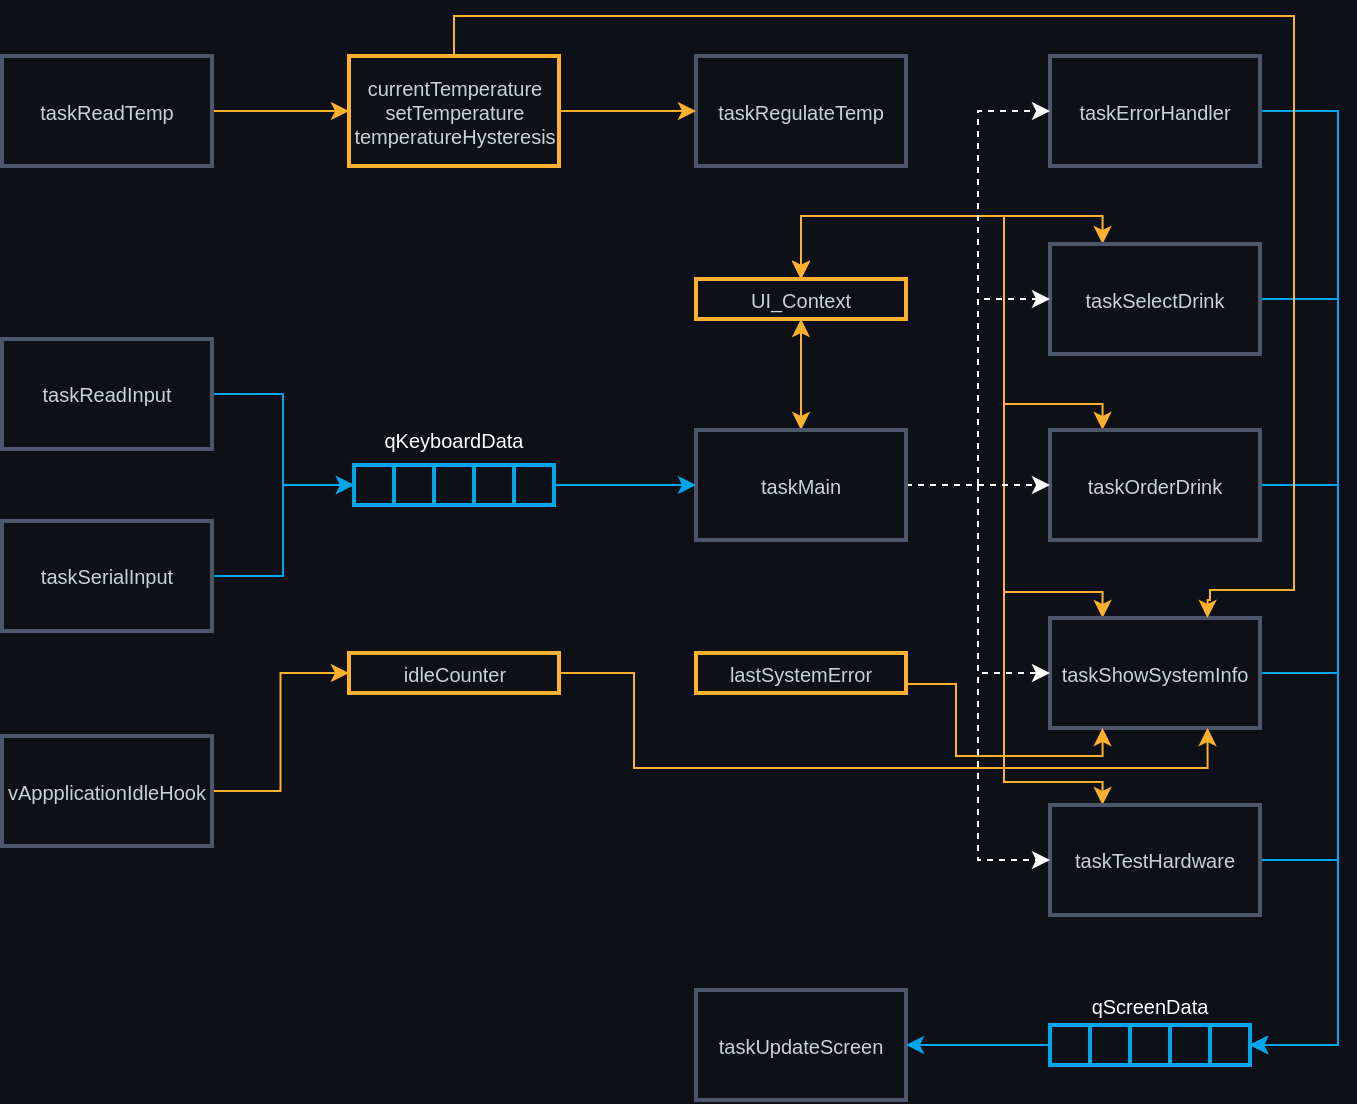 <mxfile version="28.1.1">
  <diagram name="Page-1" id="_fgNbCBozK9R5fLy6JvO">
    <mxGraphModel dx="1890" dy="1382" grid="0" gridSize="10" guides="1" tooltips="1" connect="1" arrows="1" fold="1" page="0" pageScale="1" pageWidth="850" pageHeight="1100" background="light-dark(#0D1117,#0D1117)" math="0" shadow="0">
      <root>
        <mxCell id="0" />
        <mxCell id="1" parent="0" />
        <mxCell id="-oGY_kGoAMbRIR_1ziQC-6" value="taskUpdateScreen" style="rounded=0;whiteSpace=wrap;html=1;fontSize=10;align=center;glass=0;shadow=0;strokeWidth=2;perimeterSpacing=0;strokeColor=#4C566A;fillColor=none;fontColor=#C9D1D9;verticalAlign=middle;spacingLeft=0;spacingTop=0;fontFamily=Helvetica;" parent="1" vertex="1">
          <mxGeometry x="-116" y="30" width="105" height="55" as="geometry" />
        </mxCell>
        <mxCell id="HnXs1HMfGt2ZgMy22FsK-74" style="edgeStyle=orthogonalEdgeStyle;rounded=0;orthogonalLoop=1;jettySize=auto;html=1;entryX=1;entryY=0.5;entryDx=0;entryDy=0;strokeColor=#00A6ED;" edge="1" parent="1" source="HnXs1HMfGt2ZgMy22FsK-3" target="-oGY_kGoAMbRIR_1ziQC-6">
          <mxGeometry relative="1" as="geometry" />
        </mxCell>
        <mxCell id="HnXs1HMfGt2ZgMy22FsK-3" value="" style="rounded=0;whiteSpace=wrap;html=1;fontSize=10;align=left;glass=0;shadow=0;strokeWidth=2;perimeterSpacing=0;strokeColor=#00A6ED;fillColor=none;fontColor=#C9D1D9;verticalAlign=middle;spacingLeft=0;spacingTop=0;fontFamily=Helvetica;" vertex="1" parent="1">
          <mxGeometry x="61" y="47.5" width="20" height="20" as="geometry" />
        </mxCell>
        <mxCell id="HnXs1HMfGt2ZgMy22FsK-4" value="" style="rounded=0;whiteSpace=wrap;html=1;fontSize=10;align=left;glass=0;shadow=0;strokeWidth=2;perimeterSpacing=0;strokeColor=#00A6ED;fillColor=none;fontColor=#C9D1D9;verticalAlign=middle;spacingLeft=0;spacingTop=0;fontFamily=Helvetica;" vertex="1" parent="1">
          <mxGeometry x="81" y="47.5" width="20" height="20" as="geometry" />
        </mxCell>
        <mxCell id="HnXs1HMfGt2ZgMy22FsK-5" value="" style="rounded=0;whiteSpace=wrap;html=1;fontSize=10;align=left;glass=0;shadow=0;strokeWidth=2;perimeterSpacing=0;strokeColor=#00A6ED;fillColor=none;fontColor=#C9D1D9;verticalAlign=middle;spacingLeft=0;spacingTop=0;fontFamily=Helvetica;" vertex="1" parent="1">
          <mxGeometry x="101" y="47.5" width="20" height="20" as="geometry" />
        </mxCell>
        <mxCell id="HnXs1HMfGt2ZgMy22FsK-6" value="" style="rounded=0;whiteSpace=wrap;html=1;fontSize=10;align=left;glass=0;shadow=0;strokeWidth=2;perimeterSpacing=0;strokeColor=#00A6ED;fillColor=none;fontColor=#C9D1D9;verticalAlign=middle;spacingLeft=0;spacingTop=0;fontFamily=Helvetica;" vertex="1" parent="1">
          <mxGeometry x="121" y="47.5" width="20" height="20" as="geometry" />
        </mxCell>
        <mxCell id="HnXs1HMfGt2ZgMy22FsK-7" value="" style="rounded=0;whiteSpace=wrap;html=1;fontSize=10;align=left;glass=0;shadow=0;strokeWidth=2;perimeterSpacing=0;strokeColor=#00A6ED;fillColor=none;fontColor=#C9D1D9;verticalAlign=middle;spacingLeft=0;spacingTop=0;fontFamily=Helvetica;" vertex="1" parent="1">
          <mxGeometry x="141" y="47.5" width="20" height="20" as="geometry" />
        </mxCell>
        <mxCell id="HnXs1HMfGt2ZgMy22FsK-8" value="&lt;span style=&quot;font-family: Helvetica; font-size: 10px; font-style: normal; font-variant-ligatures: normal; font-variant-caps: normal; font-weight: 400; letter-spacing: normal; orphans: 2; text-indent: 0px; text-transform: none; widows: 2; word-spacing: 0px; -webkit-text-stroke-width: 0px; white-space: normal; text-decoration-thickness: initial; text-decoration-style: initial; text-decoration-color: initial; float: none; display: inline !important;&quot;&gt;qScreenData&lt;/span&gt;" style="text;whiteSpace=wrap;html=1;fontColor=#FFFFFF;labelBorderColor=none;labelBackgroundColor=none;align=center;verticalAlign=middle;" vertex="1" parent="1">
          <mxGeometry x="61" y="27.5" width="100" height="20" as="geometry" />
        </mxCell>
        <mxCell id="HnXs1HMfGt2ZgMy22FsK-60" style="edgeStyle=orthogonalEdgeStyle;rounded=0;orthogonalLoop=1;jettySize=auto;html=1;entryX=0.5;entryY=0;entryDx=0;entryDy=0;strokeColor=#FFB02E;exitX=0.25;exitY=0;exitDx=0;exitDy=0;startArrow=classic;startFill=1;" edge="1" parent="1" source="HnXs1HMfGt2ZgMy22FsK-23" target="HnXs1HMfGt2ZgMy22FsK-42">
          <mxGeometry relative="1" as="geometry">
            <Array as="points">
              <mxPoint x="87" y="-74" />
              <mxPoint x="38" y="-74" />
              <mxPoint x="38" y="-357" />
              <mxPoint x="-64" y="-357" />
            </Array>
          </mxGeometry>
        </mxCell>
        <mxCell id="HnXs1HMfGt2ZgMy22FsK-75" style="edgeStyle=orthogonalEdgeStyle;rounded=0;orthogonalLoop=1;jettySize=auto;html=1;entryX=1;entryY=0.5;entryDx=0;entryDy=0;strokeColor=#00A6ED;exitX=1;exitY=0.5;exitDx=0;exitDy=0;" edge="1" parent="1" source="HnXs1HMfGt2ZgMy22FsK-23" target="HnXs1HMfGt2ZgMy22FsK-7">
          <mxGeometry relative="1" as="geometry">
            <Array as="points">
              <mxPoint x="205" y="-35" />
              <mxPoint x="205" y="57" />
            </Array>
          </mxGeometry>
        </mxCell>
        <mxCell id="HnXs1HMfGt2ZgMy22FsK-23" value="taskTestHardware" style="rounded=0;whiteSpace=wrap;html=1;fontSize=10;align=center;glass=0;shadow=0;strokeWidth=2;perimeterSpacing=0;strokeColor=#4C566A;fillColor=none;fontColor=#C9D1D9;verticalAlign=middle;spacingLeft=0;spacingTop=0;fontFamily=Helvetica;" vertex="1" parent="1">
          <mxGeometry x="61" y="-62.5" width="105" height="55" as="geometry" />
        </mxCell>
        <mxCell id="HnXs1HMfGt2ZgMy22FsK-76" style="edgeStyle=orthogonalEdgeStyle;rounded=0;orthogonalLoop=1;jettySize=auto;html=1;entryX=1;entryY=0.5;entryDx=0;entryDy=0;strokeColor=#00A6ED;exitX=1;exitY=0.5;exitDx=0;exitDy=0;" edge="1" parent="1" source="HnXs1HMfGt2ZgMy22FsK-24" target="HnXs1HMfGt2ZgMy22FsK-7">
          <mxGeometry relative="1" as="geometry">
            <Array as="points">
              <mxPoint x="205" y="-410" />
              <mxPoint x="205" y="58" />
            </Array>
          </mxGeometry>
        </mxCell>
        <mxCell id="HnXs1HMfGt2ZgMy22FsK-24" value="taskErrorHandler" style="rounded=0;whiteSpace=wrap;html=1;fontSize=10;align=center;glass=0;shadow=0;strokeWidth=2;perimeterSpacing=0;strokeColor=#4C566A;fillColor=none;fontColor=#C9D1D9;verticalAlign=middle;spacingLeft=0;spacingTop=0;fontFamily=Helvetica;" vertex="1" parent="1">
          <mxGeometry x="61" y="-437" width="105" height="55" as="geometry" />
        </mxCell>
        <mxCell id="HnXs1HMfGt2ZgMy22FsK-59" style="edgeStyle=orthogonalEdgeStyle;rounded=0;orthogonalLoop=1;jettySize=auto;html=1;entryX=0.5;entryY=0;entryDx=0;entryDy=0;exitX=0.25;exitY=0;exitDx=0;exitDy=0;strokeColor=#FFB02E;startArrow=classic;startFill=1;" edge="1" parent="1" source="HnXs1HMfGt2ZgMy22FsK-25" target="HnXs1HMfGt2ZgMy22FsK-42">
          <mxGeometry relative="1" as="geometry">
            <Array as="points">
              <mxPoint x="87" y="-169" />
              <mxPoint x="38" y="-169" />
              <mxPoint x="38" y="-357" />
              <mxPoint x="-63" y="-357" />
            </Array>
          </mxGeometry>
        </mxCell>
        <mxCell id="HnXs1HMfGt2ZgMy22FsK-77" style="edgeStyle=orthogonalEdgeStyle;rounded=0;orthogonalLoop=1;jettySize=auto;html=1;entryX=1;entryY=0.5;entryDx=0;entryDy=0;exitX=1;exitY=0.5;exitDx=0;exitDy=0;strokeColor=#00A6ED;" edge="1" parent="1" source="HnXs1HMfGt2ZgMy22FsK-25" target="HnXs1HMfGt2ZgMy22FsK-7">
          <mxGeometry relative="1" as="geometry">
            <Array as="points">
              <mxPoint x="205" y="-129" />
              <mxPoint x="205" y="57" />
            </Array>
          </mxGeometry>
        </mxCell>
        <mxCell id="HnXs1HMfGt2ZgMy22FsK-25" value="taskShowSystemInfo" style="rounded=0;whiteSpace=wrap;html=1;fontSize=10;align=center;glass=0;shadow=0;strokeWidth=2;perimeterSpacing=0;strokeColor=#4C566A;fillColor=none;fontColor=#C9D1D9;verticalAlign=middle;spacingLeft=0;spacingTop=0;fontFamily=Helvetica;" vertex="1" parent="1">
          <mxGeometry x="61" y="-156" width="105" height="55" as="geometry" />
        </mxCell>
        <mxCell id="HnXs1HMfGt2ZgMy22FsK-58" style="edgeStyle=orthogonalEdgeStyle;rounded=0;orthogonalLoop=1;jettySize=auto;html=1;entryX=0.5;entryY=0;entryDx=0;entryDy=0;strokeColor=#FFB02E;exitX=0.25;exitY=0;exitDx=0;exitDy=0;startArrow=classic;startFill=1;" edge="1" parent="1" source="HnXs1HMfGt2ZgMy22FsK-26" target="HnXs1HMfGt2ZgMy22FsK-42">
          <mxGeometry relative="1" as="geometry">
            <Array as="points">
              <mxPoint x="87" y="-263" />
              <mxPoint x="38" y="-263" />
              <mxPoint x="38" y="-357" />
              <mxPoint x="-63" y="-357" />
            </Array>
          </mxGeometry>
        </mxCell>
        <mxCell id="HnXs1HMfGt2ZgMy22FsK-78" style="edgeStyle=orthogonalEdgeStyle;rounded=0;orthogonalLoop=1;jettySize=auto;html=1;entryX=1;entryY=0.5;entryDx=0;entryDy=0;strokeColor=#00A6ED;exitX=1;exitY=0.5;exitDx=0;exitDy=0;" edge="1" parent="1" source="HnXs1HMfGt2ZgMy22FsK-26" target="HnXs1HMfGt2ZgMy22FsK-7">
          <mxGeometry relative="1" as="geometry">
            <Array as="points">
              <mxPoint x="205" y="-222" />
              <mxPoint x="205" y="58" />
            </Array>
          </mxGeometry>
        </mxCell>
        <mxCell id="HnXs1HMfGt2ZgMy22FsK-26" value="taskOrderDrink" style="rounded=0;whiteSpace=wrap;html=1;fontSize=10;align=center;glass=0;shadow=0;strokeWidth=2;perimeterSpacing=0;strokeColor=#4C566A;fillColor=none;fontColor=#C9D1D9;verticalAlign=middle;spacingLeft=0;spacingTop=0;fontFamily=Helvetica;" vertex="1" parent="1">
          <mxGeometry x="61" y="-250" width="105" height="55" as="geometry" />
        </mxCell>
        <mxCell id="HnXs1HMfGt2ZgMy22FsK-57" style="edgeStyle=orthogonalEdgeStyle;rounded=0;orthogonalLoop=1;jettySize=auto;html=1;entryX=0.5;entryY=0;entryDx=0;entryDy=0;exitX=0.25;exitY=0;exitDx=0;exitDy=0;strokeColor=#FFB02E;startArrow=classic;startFill=1;" edge="1" parent="1" source="HnXs1HMfGt2ZgMy22FsK-27" target="HnXs1HMfGt2ZgMy22FsK-42">
          <mxGeometry relative="1" as="geometry">
            <Array as="points">
              <mxPoint x="87" y="-357" />
              <mxPoint x="-64" y="-357" />
            </Array>
          </mxGeometry>
        </mxCell>
        <mxCell id="HnXs1HMfGt2ZgMy22FsK-79" style="edgeStyle=orthogonalEdgeStyle;rounded=0;orthogonalLoop=1;jettySize=auto;html=1;entryX=1;entryY=0.5;entryDx=0;entryDy=0;strokeColor=#00A6ED;exitX=1;exitY=0.5;exitDx=0;exitDy=0;" edge="1" parent="1" source="HnXs1HMfGt2ZgMy22FsK-27" target="HnXs1HMfGt2ZgMy22FsK-7">
          <mxGeometry relative="1" as="geometry">
            <Array as="points">
              <mxPoint x="205" y="-315" />
              <mxPoint x="205" y="58" />
            </Array>
          </mxGeometry>
        </mxCell>
        <mxCell id="HnXs1HMfGt2ZgMy22FsK-27" value="taskSelectDrink" style="rounded=0;whiteSpace=wrap;html=1;fontSize=10;align=center;glass=0;shadow=0;strokeWidth=2;perimeterSpacing=0;strokeColor=#4C566A;fillColor=none;fontColor=#C9D1D9;verticalAlign=middle;spacingLeft=0;spacingTop=0;fontFamily=Helvetica;" vertex="1" parent="1">
          <mxGeometry x="61" y="-343" width="105" height="55" as="geometry" />
        </mxCell>
        <mxCell id="HnXs1HMfGt2ZgMy22FsK-48" style="edgeStyle=orthogonalEdgeStyle;rounded=0;orthogonalLoop=1;jettySize=auto;html=1;entryX=0.5;entryY=1;entryDx=0;entryDy=0;strokeColor=#FFB02E;startArrow=classic;startFill=1;" edge="1" parent="1" source="HnXs1HMfGt2ZgMy22FsK-33" target="HnXs1HMfGt2ZgMy22FsK-42">
          <mxGeometry relative="1" as="geometry" />
        </mxCell>
        <mxCell id="HnXs1HMfGt2ZgMy22FsK-50" style="edgeStyle=orthogonalEdgeStyle;rounded=0;orthogonalLoop=1;jettySize=auto;html=1;entryX=0;entryY=0.5;entryDx=0;entryDy=0;strokeColor=#FFFFFF;dashed=1;" edge="1" parent="1" source="HnXs1HMfGt2ZgMy22FsK-33" target="HnXs1HMfGt2ZgMy22FsK-27">
          <mxGeometry relative="1" as="geometry" />
        </mxCell>
        <mxCell id="HnXs1HMfGt2ZgMy22FsK-51" style="edgeStyle=orthogonalEdgeStyle;rounded=0;orthogonalLoop=1;jettySize=auto;html=1;entryX=0;entryY=0.5;entryDx=0;entryDy=0;strokeColor=#FFFFFF;dashed=1;" edge="1" parent="1" source="HnXs1HMfGt2ZgMy22FsK-33" target="HnXs1HMfGt2ZgMy22FsK-24">
          <mxGeometry relative="1" as="geometry" />
        </mxCell>
        <mxCell id="HnXs1HMfGt2ZgMy22FsK-52" style="edgeStyle=orthogonalEdgeStyle;rounded=0;orthogonalLoop=1;jettySize=auto;html=1;entryX=0;entryY=0.5;entryDx=0;entryDy=0;strokeColor=#FFFFFF;dashed=1;" edge="1" parent="1" source="HnXs1HMfGt2ZgMy22FsK-33" target="HnXs1HMfGt2ZgMy22FsK-25">
          <mxGeometry relative="1" as="geometry" />
        </mxCell>
        <mxCell id="HnXs1HMfGt2ZgMy22FsK-53" style="edgeStyle=orthogonalEdgeStyle;rounded=0;orthogonalLoop=1;jettySize=auto;html=1;entryX=0;entryY=0.5;entryDx=0;entryDy=0;strokeColor=#FFFFFF;dashed=1;" edge="1" parent="1" source="HnXs1HMfGt2ZgMy22FsK-33" target="HnXs1HMfGt2ZgMy22FsK-23">
          <mxGeometry relative="1" as="geometry" />
        </mxCell>
        <mxCell id="HnXs1HMfGt2ZgMy22FsK-55" style="edgeStyle=orthogonalEdgeStyle;rounded=0;orthogonalLoop=1;jettySize=auto;html=1;entryX=0;entryY=0.5;entryDx=0;entryDy=0;dashed=1;strokeColor=#FFFFFF;" edge="1" parent="1" source="HnXs1HMfGt2ZgMy22FsK-33" target="HnXs1HMfGt2ZgMy22FsK-26">
          <mxGeometry relative="1" as="geometry" />
        </mxCell>
        <mxCell id="HnXs1HMfGt2ZgMy22FsK-33" value="taskMain" style="rounded=0;whiteSpace=wrap;html=1;fontSize=10;align=center;glass=0;shadow=0;strokeWidth=2;perimeterSpacing=0;strokeColor=#4C566A;fillColor=none;fontColor=#C9D1D9;verticalAlign=middle;spacingLeft=0;spacingTop=0;fontFamily=Helvetica;" vertex="1" parent="1">
          <mxGeometry x="-116" y="-250" width="105" height="55" as="geometry" />
        </mxCell>
        <mxCell id="HnXs1HMfGt2ZgMy22FsK-34" value="" style="rounded=0;whiteSpace=wrap;html=1;fontSize=10;align=left;glass=0;shadow=0;strokeWidth=2;perimeterSpacing=0;strokeColor=#00A6ED;fillColor=none;fontColor=#C9D1D9;verticalAlign=middle;spacingLeft=0;spacingTop=0;fontFamily=Helvetica;" vertex="1" parent="1">
          <mxGeometry x="-287" y="-232.5" width="20" height="20" as="geometry" />
        </mxCell>
        <mxCell id="HnXs1HMfGt2ZgMy22FsK-35" value="" style="rounded=0;whiteSpace=wrap;html=1;fontSize=10;align=left;glass=0;shadow=0;strokeWidth=2;perimeterSpacing=0;strokeColor=#00A6ED;fillColor=none;fontColor=#C9D1D9;verticalAlign=middle;spacingLeft=0;spacingTop=0;fontFamily=Helvetica;" vertex="1" parent="1">
          <mxGeometry x="-267" y="-232.5" width="20" height="20" as="geometry" />
        </mxCell>
        <mxCell id="HnXs1HMfGt2ZgMy22FsK-36" value="" style="rounded=0;whiteSpace=wrap;html=1;fontSize=10;align=left;glass=0;shadow=0;strokeWidth=2;perimeterSpacing=0;strokeColor=#00A6ED;fillColor=none;fontColor=#C9D1D9;verticalAlign=middle;spacingLeft=0;spacingTop=0;fontFamily=Helvetica;" vertex="1" parent="1">
          <mxGeometry x="-247" y="-232.5" width="20" height="20" as="geometry" />
        </mxCell>
        <mxCell id="HnXs1HMfGt2ZgMy22FsK-44" style="edgeStyle=orthogonalEdgeStyle;rounded=0;orthogonalLoop=1;jettySize=auto;html=1;entryX=0;entryY=0.5;entryDx=0;entryDy=0;strokeColor=#00A6ED;" edge="1" parent="1" source="HnXs1HMfGt2ZgMy22FsK-38" target="HnXs1HMfGt2ZgMy22FsK-33">
          <mxGeometry relative="1" as="geometry" />
        </mxCell>
        <mxCell id="HnXs1HMfGt2ZgMy22FsK-38" value="" style="rounded=0;whiteSpace=wrap;html=1;fontSize=10;align=left;glass=0;shadow=0;strokeWidth=2;perimeterSpacing=0;strokeColor=#00A6ED;fillColor=none;fontColor=#C9D1D9;verticalAlign=middle;spacingLeft=0;spacingTop=0;fontFamily=Helvetica;" vertex="1" parent="1">
          <mxGeometry x="-207" y="-232.5" width="20" height="20" as="geometry" />
        </mxCell>
        <mxCell id="HnXs1HMfGt2ZgMy22FsK-39" value="&lt;span style=&quot;font-family: Helvetica; font-size: 10px; font-style: normal; font-variant-ligatures: normal; font-variant-caps: normal; font-weight: 400; letter-spacing: normal; orphans: 2; text-indent: 0px; text-transform: none; widows: 2; word-spacing: 0px; -webkit-text-stroke-width: 0px; white-space: normal; text-decoration-thickness: initial; text-decoration-style: initial; text-decoration-color: initial; float: none; display: inline !important;&quot;&gt;qKeyboardData&lt;/span&gt;" style="text;whiteSpace=wrap;html=1;fontColor=#FFFFFF;labelBorderColor=none;labelBackgroundColor=none;align=center;verticalAlign=middle;" vertex="1" parent="1">
          <mxGeometry x="-287" y="-255.5" width="100" height="20" as="geometry" />
        </mxCell>
        <mxCell id="HnXs1HMfGt2ZgMy22FsK-45" style="edgeStyle=orthogonalEdgeStyle;rounded=0;orthogonalLoop=1;jettySize=auto;html=1;entryX=0;entryY=0.5;entryDx=0;entryDy=0;strokeColor=#00A6ED;" edge="1" parent="1" source="HnXs1HMfGt2ZgMy22FsK-40" target="HnXs1HMfGt2ZgMy22FsK-34">
          <mxGeometry relative="1" as="geometry" />
        </mxCell>
        <mxCell id="HnXs1HMfGt2ZgMy22FsK-40" value="taskReadInput" style="rounded=0;whiteSpace=wrap;html=1;fontSize=10;align=center;glass=0;shadow=0;strokeWidth=2;perimeterSpacing=0;strokeColor=#4C566A;fillColor=none;fontColor=#C9D1D9;verticalAlign=middle;spacingLeft=0;spacingTop=0;fontFamily=Helvetica;" vertex="1" parent="1">
          <mxGeometry x="-463" y="-295.5" width="105" height="55" as="geometry" />
        </mxCell>
        <mxCell id="HnXs1HMfGt2ZgMy22FsK-46" style="edgeStyle=orthogonalEdgeStyle;rounded=0;orthogonalLoop=1;jettySize=auto;html=1;entryX=0;entryY=0.5;entryDx=0;entryDy=0;strokeColor=#00A6ED;" edge="1" parent="1" source="HnXs1HMfGt2ZgMy22FsK-41" target="HnXs1HMfGt2ZgMy22FsK-34">
          <mxGeometry relative="1" as="geometry" />
        </mxCell>
        <mxCell id="HnXs1HMfGt2ZgMy22FsK-41" value="taskSerialInput" style="rounded=0;whiteSpace=wrap;html=1;fontSize=10;align=center;glass=0;shadow=0;strokeWidth=2;perimeterSpacing=0;strokeColor=#4C566A;fillColor=none;fontColor=#C9D1D9;verticalAlign=middle;spacingLeft=0;spacingTop=0;fontFamily=Helvetica;" vertex="1" parent="1">
          <mxGeometry x="-463" y="-204.5" width="105" height="55" as="geometry" />
        </mxCell>
        <mxCell id="HnXs1HMfGt2ZgMy22FsK-42" value="UI_Context" style="rounded=0;whiteSpace=wrap;html=1;fontSize=10;align=center;glass=0;shadow=0;strokeWidth=2;perimeterSpacing=0;strokeColor=#FFB02E;fillColor=none;fontColor=#C9D1D9;verticalAlign=middle;spacingLeft=0;spacingTop=0;fontFamily=Helvetica;" vertex="1" parent="1">
          <mxGeometry x="-116" y="-325.5" width="105" height="20" as="geometry" />
        </mxCell>
        <mxCell id="HnXs1HMfGt2ZgMy22FsK-47" value="" style="rounded=0;whiteSpace=wrap;html=1;fontSize=10;align=left;glass=0;shadow=0;strokeWidth=2;perimeterSpacing=0;strokeColor=#00A6ED;fillColor=none;fontColor=#C9D1D9;verticalAlign=middle;spacingLeft=0;spacingTop=0;fontFamily=Helvetica;" vertex="1" parent="1">
          <mxGeometry x="-227" y="-232.5" width="20" height="20" as="geometry" />
        </mxCell>
        <mxCell id="HnXs1HMfGt2ZgMy22FsK-64" style="edgeStyle=orthogonalEdgeStyle;rounded=0;orthogonalLoop=1;jettySize=auto;html=1;entryX=0;entryY=0.5;entryDx=0;entryDy=0;strokeColor=#FFB02E;" edge="1" parent="1" source="HnXs1HMfGt2ZgMy22FsK-61" target="HnXs1HMfGt2ZgMy22FsK-63">
          <mxGeometry relative="1" as="geometry" />
        </mxCell>
        <mxCell id="HnXs1HMfGt2ZgMy22FsK-61" value="taskReadTemp" style="rounded=0;whiteSpace=wrap;html=1;fontSize=10;align=center;glass=0;shadow=0;strokeWidth=2;perimeterSpacing=0;strokeColor=#4C566A;fillColor=none;fontColor=#C9D1D9;verticalAlign=middle;spacingLeft=0;spacingTop=0;fontFamily=Helvetica;" vertex="1" parent="1">
          <mxGeometry x="-463" y="-437" width="105" height="55" as="geometry" />
        </mxCell>
        <mxCell id="HnXs1HMfGt2ZgMy22FsK-62" value="taskRegulateTemp" style="rounded=0;whiteSpace=wrap;html=1;fontSize=10;align=center;glass=0;shadow=0;strokeWidth=2;perimeterSpacing=0;strokeColor=#4C566A;fillColor=none;fontColor=#C9D1D9;verticalAlign=middle;spacingLeft=0;spacingTop=0;fontFamily=Helvetica;" vertex="1" parent="1">
          <mxGeometry x="-116" y="-437" width="105" height="55" as="geometry" />
        </mxCell>
        <mxCell id="HnXs1HMfGt2ZgMy22FsK-65" style="edgeStyle=orthogonalEdgeStyle;rounded=0;orthogonalLoop=1;jettySize=auto;html=1;entryX=0;entryY=0.5;entryDx=0;entryDy=0;strokeColor=#FFB02E;" edge="1" parent="1" source="HnXs1HMfGt2ZgMy22FsK-63" target="HnXs1HMfGt2ZgMy22FsK-62">
          <mxGeometry relative="1" as="geometry" />
        </mxCell>
        <mxCell id="HnXs1HMfGt2ZgMy22FsK-66" style="edgeStyle=orthogonalEdgeStyle;rounded=0;orthogonalLoop=1;jettySize=auto;html=1;entryX=0.75;entryY=0;entryDx=0;entryDy=0;exitX=0.5;exitY=0;exitDx=0;exitDy=0;strokeColor=#FFB02E;" edge="1" parent="1" source="HnXs1HMfGt2ZgMy22FsK-63" target="HnXs1HMfGt2ZgMy22FsK-25">
          <mxGeometry relative="1" as="geometry">
            <Array as="points">
              <mxPoint x="-237" y="-457" />
              <mxPoint x="183" y="-457" />
              <mxPoint x="183" y="-170" />
              <mxPoint x="141" y="-170" />
              <mxPoint x="141" y="-165" />
              <mxPoint x="140" y="-165" />
            </Array>
          </mxGeometry>
        </mxCell>
        <mxCell id="HnXs1HMfGt2ZgMy22FsK-63" value="currentTemperature&lt;div&gt;setTemperature&lt;/div&gt;&lt;div&gt;temperatureHysteresis&lt;/div&gt;" style="rounded=0;whiteSpace=wrap;html=1;fontSize=10;align=center;glass=0;shadow=0;strokeWidth=2;perimeterSpacing=0;strokeColor=#FFB02E;fillColor=none;fontColor=#C9D1D9;verticalAlign=middle;spacingLeft=0;spacingTop=0;fontFamily=Helvetica;" vertex="1" parent="1">
          <mxGeometry x="-289.5" y="-437" width="105" height="55" as="geometry" />
        </mxCell>
        <mxCell id="HnXs1HMfGt2ZgMy22FsK-69" style="edgeStyle=orthogonalEdgeStyle;rounded=0;orthogonalLoop=1;jettySize=auto;html=1;entryX=0.25;entryY=1;entryDx=0;entryDy=0;strokeColor=#FFB02E;" edge="1" parent="1" source="HnXs1HMfGt2ZgMy22FsK-68" target="HnXs1HMfGt2ZgMy22FsK-25">
          <mxGeometry relative="1" as="geometry">
            <Array as="points">
              <mxPoint x="14" y="-123" />
              <mxPoint x="14" y="-87" />
              <mxPoint x="87" y="-87" />
            </Array>
          </mxGeometry>
        </mxCell>
        <mxCell id="HnXs1HMfGt2ZgMy22FsK-68" value="lastSystemError" style="rounded=0;whiteSpace=wrap;html=1;fontSize=10;align=center;glass=0;shadow=0;strokeWidth=2;perimeterSpacing=0;strokeColor=#FFB02E;fillColor=none;fontColor=#C9D1D9;verticalAlign=middle;spacingLeft=0;spacingTop=0;fontFamily=Helvetica;" vertex="1" parent="1">
          <mxGeometry x="-116" y="-138.5" width="105" height="20" as="geometry" />
        </mxCell>
        <mxCell id="HnXs1HMfGt2ZgMy22FsK-72" style="edgeStyle=orthogonalEdgeStyle;rounded=0;orthogonalLoop=1;jettySize=auto;html=1;entryX=0;entryY=0.5;entryDx=0;entryDy=0;strokeColor=#FFB02E;" edge="1" parent="1" source="HnXs1HMfGt2ZgMy22FsK-70" target="HnXs1HMfGt2ZgMy22FsK-71">
          <mxGeometry relative="1" as="geometry" />
        </mxCell>
        <mxCell id="HnXs1HMfGt2ZgMy22FsK-70" value="vAppplicationIdleHook" style="rounded=0;whiteSpace=wrap;html=1;fontSize=10;align=center;glass=0;shadow=0;strokeWidth=2;perimeterSpacing=0;strokeColor=#4C566A;fillColor=none;fontColor=#C9D1D9;verticalAlign=middle;spacingLeft=0;spacingTop=0;fontFamily=Helvetica;" vertex="1" parent="1">
          <mxGeometry x="-463" y="-97" width="105" height="55" as="geometry" />
        </mxCell>
        <mxCell id="HnXs1HMfGt2ZgMy22FsK-80" style="edgeStyle=orthogonalEdgeStyle;rounded=0;orthogonalLoop=1;jettySize=auto;html=1;entryX=0.75;entryY=1;entryDx=0;entryDy=0;strokeColor=#FFB02E;exitX=1;exitY=0.5;exitDx=0;exitDy=0;" edge="1" parent="1" source="HnXs1HMfGt2ZgMy22FsK-71" target="HnXs1HMfGt2ZgMy22FsK-25">
          <mxGeometry relative="1" as="geometry">
            <Array as="points">
              <mxPoint x="-147" y="-128" />
              <mxPoint x="-147" y="-81" />
              <mxPoint x="140" y="-81" />
            </Array>
          </mxGeometry>
        </mxCell>
        <mxCell id="HnXs1HMfGt2ZgMy22FsK-71" value="idleCounter" style="rounded=0;whiteSpace=wrap;html=1;fontSize=10;align=center;glass=0;shadow=0;strokeWidth=2;perimeterSpacing=0;strokeColor=#FFB02E;fillColor=none;fontColor=#C9D1D9;verticalAlign=middle;spacingLeft=0;spacingTop=0;fontFamily=Helvetica;" vertex="1" parent="1">
          <mxGeometry x="-289.5" y="-138.5" width="105" height="20" as="geometry" />
        </mxCell>
      </root>
    </mxGraphModel>
  </diagram>
</mxfile>
